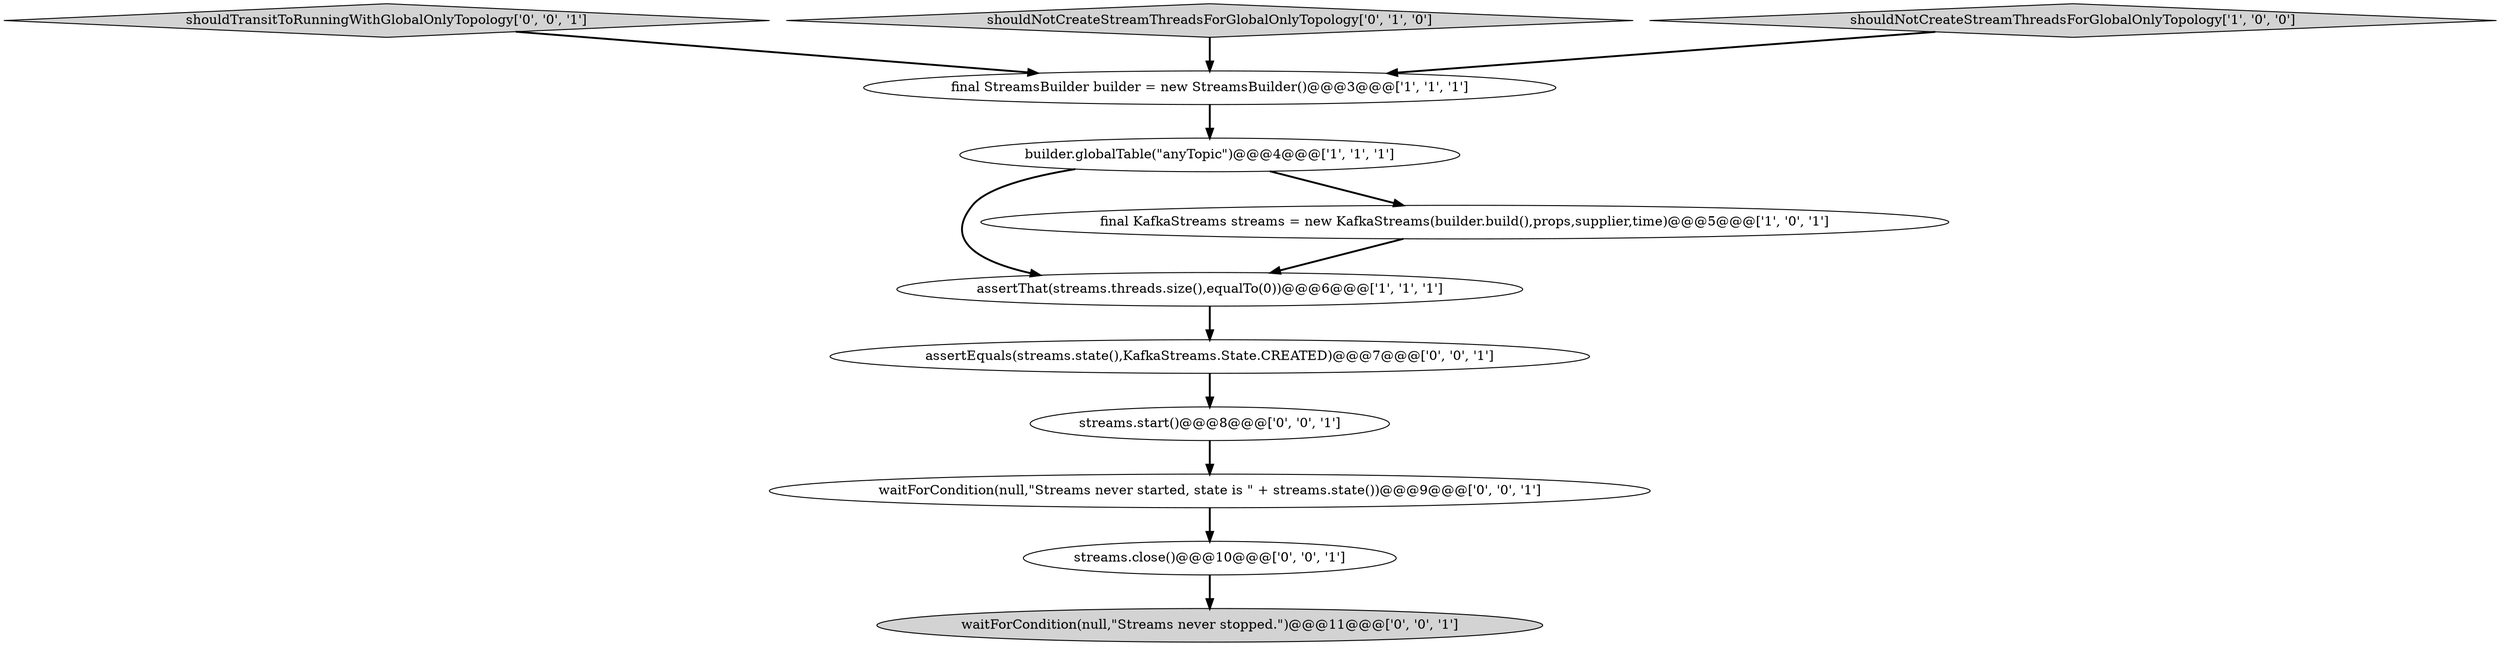 digraph {
0 [style = filled, label = "builder.globalTable(\"anyTopic\")@@@4@@@['1', '1', '1']", fillcolor = white, shape = ellipse image = "AAA0AAABBB1BBB"];
1 [style = filled, label = "assertThat(streams.threads.size(),equalTo(0))@@@6@@@['1', '1', '1']", fillcolor = white, shape = ellipse image = "AAA0AAABBB1BBB"];
6 [style = filled, label = "shouldTransitToRunningWithGlobalOnlyTopology['0', '0', '1']", fillcolor = lightgray, shape = diamond image = "AAA0AAABBB3BBB"];
8 [style = filled, label = "assertEquals(streams.state(),KafkaStreams.State.CREATED)@@@7@@@['0', '0', '1']", fillcolor = white, shape = ellipse image = "AAA0AAABBB3BBB"];
2 [style = filled, label = "final KafkaStreams streams = new KafkaStreams(builder.build(),props,supplier,time)@@@5@@@['1', '0', '1']", fillcolor = white, shape = ellipse image = "AAA0AAABBB1BBB"];
9 [style = filled, label = "streams.start()@@@8@@@['0', '0', '1']", fillcolor = white, shape = ellipse image = "AAA0AAABBB3BBB"];
5 [style = filled, label = "shouldNotCreateStreamThreadsForGlobalOnlyTopology['0', '1', '0']", fillcolor = lightgray, shape = diamond image = "AAA0AAABBB2BBB"];
10 [style = filled, label = "streams.close()@@@10@@@['0', '0', '1']", fillcolor = white, shape = ellipse image = "AAA0AAABBB3BBB"];
7 [style = filled, label = "waitForCondition(null,\"Streams never started, state is \" + streams.state())@@@9@@@['0', '0', '1']", fillcolor = white, shape = ellipse image = "AAA0AAABBB3BBB"];
3 [style = filled, label = "shouldNotCreateStreamThreadsForGlobalOnlyTopology['1', '0', '0']", fillcolor = lightgray, shape = diamond image = "AAA0AAABBB1BBB"];
4 [style = filled, label = "final StreamsBuilder builder = new StreamsBuilder()@@@3@@@['1', '1', '1']", fillcolor = white, shape = ellipse image = "AAA0AAABBB1BBB"];
11 [style = filled, label = "waitForCondition(null,\"Streams never stopped.\")@@@11@@@['0', '0', '1']", fillcolor = lightgray, shape = ellipse image = "AAA0AAABBB3BBB"];
6->4 [style = bold, label=""];
1->8 [style = bold, label=""];
9->7 [style = bold, label=""];
7->10 [style = bold, label=""];
3->4 [style = bold, label=""];
0->1 [style = bold, label=""];
2->1 [style = bold, label=""];
5->4 [style = bold, label=""];
4->0 [style = bold, label=""];
0->2 [style = bold, label=""];
8->9 [style = bold, label=""];
10->11 [style = bold, label=""];
}

